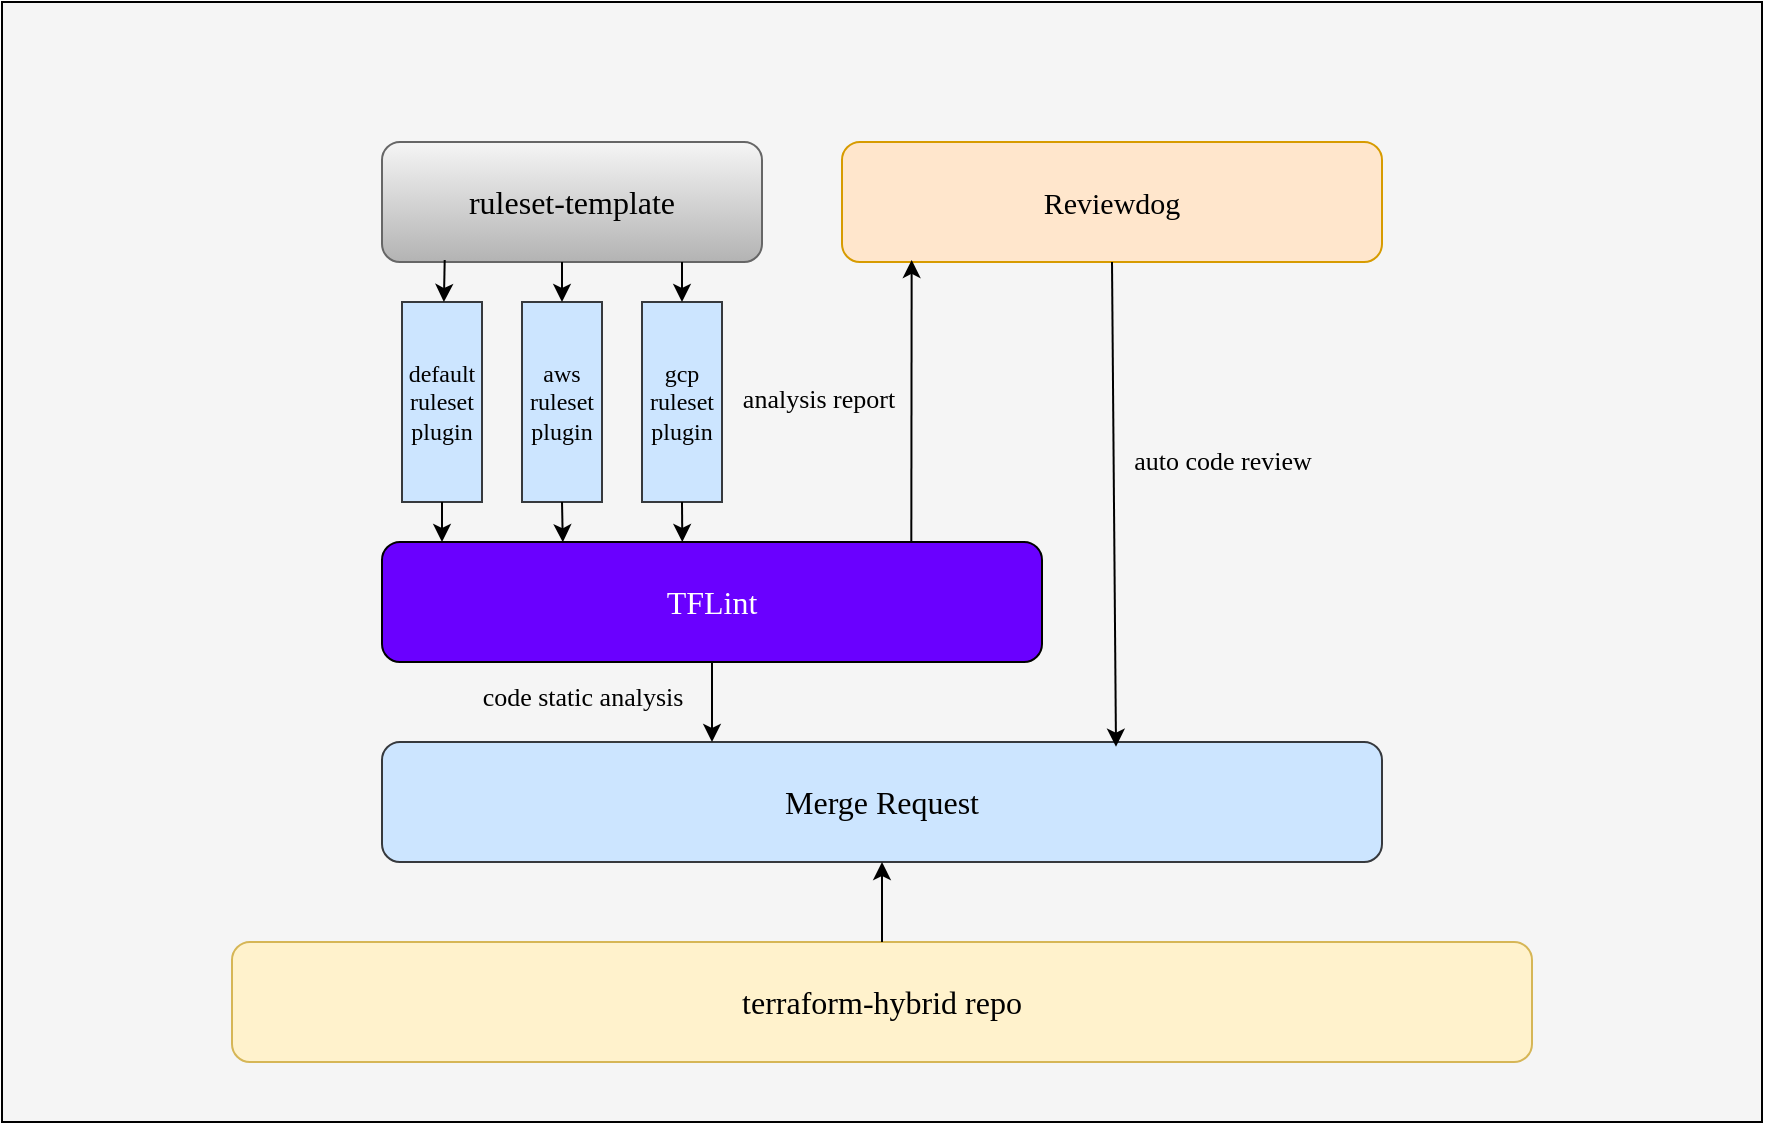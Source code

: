 <mxfile version="21.5.0" type="github">
  <diagram name="Page-1" id="fkKI0QTlj7mYr6Ezj4V3">
    <mxGraphModel dx="1434" dy="802" grid="1" gridSize="10" guides="1" tooltips="1" connect="1" arrows="1" fold="1" page="1" pageScale="1" pageWidth="850" pageHeight="1100" math="0" shadow="0">
      <root>
        <mxCell id="0" />
        <mxCell id="1" parent="0" />
        <mxCell id="PbSWIQ1sl0TQKYi19kek-1" value="" style="rounded=0;whiteSpace=wrap;html=1;fillColor=#f5f5f5;fontColor=#333333;strokeColor=#000000;gradientColor=none;glass=0;shadow=0;fontFamily=Times New Roman;" parent="1" vertex="1">
          <mxGeometry x="160" y="120" width="880" height="560" as="geometry" />
        </mxCell>
        <mxCell id="PbSWIQ1sl0TQKYi19kek-4" value="&lt;font style=&quot;font-size: 16px;&quot;&gt;terraform-hybrid repo&lt;/font&gt;" style="rounded=1;whiteSpace=wrap;html=1;fillColor=#fff2cc;strokeColor=#d6b656;shadow=0;fontFamily=Times New Roman;" parent="1" vertex="1">
          <mxGeometry x="275" y="590" width="650" height="60" as="geometry" />
        </mxCell>
        <mxCell id="y5EaUNvgU3ZK7nc4jMJi-1" value="&lt;font style=&quot;font-size: 16px;&quot;&gt;Merge Request&lt;/font&gt;" style="rounded=1;whiteSpace=wrap;html=1;fillColor=#cce5ff;strokeColor=#36393d;fontFamily=Times New Roman;" parent="1" vertex="1">
          <mxGeometry x="350" y="490" width="500" height="60" as="geometry" />
        </mxCell>
        <mxCell id="y5EaUNvgU3ZK7nc4jMJi-4" value="" style="endArrow=classic;html=1;rounded=0;exitX=0.5;exitY=0;exitDx=0;exitDy=0;entryX=0.5;entryY=1;entryDx=0;entryDy=0;fontFamily=Times New Roman;" parent="1" source="PbSWIQ1sl0TQKYi19kek-4" target="y5EaUNvgU3ZK7nc4jMJi-1" edge="1">
          <mxGeometry width="50" height="50" relative="1" as="geometry">
            <mxPoint x="520" y="470" as="sourcePoint" />
            <mxPoint x="570" y="420" as="targetPoint" />
          </mxGeometry>
        </mxCell>
        <mxCell id="y5EaUNvgU3ZK7nc4jMJi-6" value="&lt;font style=&quot;font-size: 16px;&quot;&gt;TFLint&lt;/font&gt;" style="rounded=1;whiteSpace=wrap;html=1;fillColor=#6a00ff;fontColor=#ffffff;strokeColor=#000000;gradientColor=none;fontFamily=Times New Roman;" parent="1" vertex="1">
          <mxGeometry x="350" y="390" width="330" height="60" as="geometry" />
        </mxCell>
        <mxCell id="y5EaUNvgU3ZK7nc4jMJi-11" value="" style="endArrow=classic;html=1;rounded=0;exitX=0.5;exitY=1;exitDx=0;exitDy=0;fontFamily=Times New Roman;" parent="1" source="y5EaUNvgU3ZK7nc4jMJi-6" edge="1">
          <mxGeometry width="50" height="50" relative="1" as="geometry">
            <mxPoint x="520" y="460" as="sourcePoint" />
            <mxPoint x="515" y="490" as="targetPoint" />
          </mxGeometry>
        </mxCell>
        <mxCell id="y5EaUNvgU3ZK7nc4jMJi-33" value="code static analysis" style="edgeLabel;html=1;align=center;verticalAlign=middle;resizable=0;points=[];labelBackgroundColor=none;fontSize=13;fontFamily=Times New Roman;" parent="y5EaUNvgU3ZK7nc4jMJi-11" vertex="1" connectable="0">
          <mxGeometry x="-0.161" y="3" relative="1" as="geometry">
            <mxPoint x="-68" as="offset" />
          </mxGeometry>
        </mxCell>
        <mxCell id="y5EaUNvgU3ZK7nc4jMJi-13" value="&lt;span style=&quot;font-size: 16px;&quot;&gt;ruleset-template&lt;/span&gt;" style="rounded=1;whiteSpace=wrap;html=1;fillColor=#f5f5f5;strokeColor=#666666;gradientColor=#b3b3b3;fontFamily=Times New Roman;" parent="1" vertex="1">
          <mxGeometry x="350" y="190" width="190" height="60" as="geometry" />
        </mxCell>
        <mxCell id="y5EaUNvgU3ZK7nc4jMJi-15" value="default&lt;br&gt;ruleset&lt;br&gt;plugin" style="rounded=0;whiteSpace=wrap;html=1;fillColor=#cce5ff;strokeColor=#36393d;fontFamily=Times New Roman;" parent="1" vertex="1">
          <mxGeometry x="360" y="270" width="40" height="100" as="geometry" />
        </mxCell>
        <mxCell id="y5EaUNvgU3ZK7nc4jMJi-18" value="aws&lt;br&gt;ruleset&lt;br&gt;plugin" style="rounded=0;whiteSpace=wrap;html=1;fillColor=#cce5ff;strokeColor=#36393d;fontFamily=Times New Roman;" parent="1" vertex="1">
          <mxGeometry x="420" y="270" width="40" height="100" as="geometry" />
        </mxCell>
        <mxCell id="y5EaUNvgU3ZK7nc4jMJi-19" value="gcp&lt;br&gt;ruleset&lt;br&gt;plugin" style="rounded=0;whiteSpace=wrap;html=1;fillColor=#cce5ff;strokeColor=#36393d;fontFamily=Times New Roman;" parent="1" vertex="1">
          <mxGeometry x="480" y="270" width="40" height="100" as="geometry" />
        </mxCell>
        <mxCell id="y5EaUNvgU3ZK7nc4jMJi-20" value="" style="endArrow=classic;html=1;rounded=0;exitX=0.165;exitY=0.983;exitDx=0;exitDy=0;exitPerimeter=0;fontFamily=Times New Roman;" parent="1" source="y5EaUNvgU3ZK7nc4jMJi-13" target="y5EaUNvgU3ZK7nc4jMJi-15" edge="1">
          <mxGeometry width="50" height="50" relative="1" as="geometry">
            <mxPoint x="525" y="460" as="sourcePoint" />
            <mxPoint x="525" y="500" as="targetPoint" />
          </mxGeometry>
        </mxCell>
        <mxCell id="y5EaUNvgU3ZK7nc4jMJi-21" value="" style="endArrow=classic;html=1;rounded=0;entryX=0.5;entryY=0;entryDx=0;entryDy=0;fontFamily=Times New Roman;" parent="1" target="y5EaUNvgU3ZK7nc4jMJi-18" edge="1">
          <mxGeometry width="50" height="50" relative="1" as="geometry">
            <mxPoint x="440" y="250" as="sourcePoint" />
            <mxPoint x="391" y="280" as="targetPoint" />
          </mxGeometry>
        </mxCell>
        <mxCell id="y5EaUNvgU3ZK7nc4jMJi-22" value="" style="endArrow=classic;html=1;rounded=0;entryX=0.5;entryY=0;entryDx=0;entryDy=0;fontFamily=Times New Roman;" parent="1" target="y5EaUNvgU3ZK7nc4jMJi-19" edge="1">
          <mxGeometry width="50" height="50" relative="1" as="geometry">
            <mxPoint x="500" y="250" as="sourcePoint" />
            <mxPoint x="450" y="280" as="targetPoint" />
          </mxGeometry>
        </mxCell>
        <mxCell id="y5EaUNvgU3ZK7nc4jMJi-26" value="" style="endArrow=classic;html=1;rounded=0;exitX=0.5;exitY=1;exitDx=0;exitDy=0;fontFamily=Times New Roman;" parent="1" source="y5EaUNvgU3ZK7nc4jMJi-15" edge="1">
          <mxGeometry width="50" height="50" relative="1" as="geometry">
            <mxPoint x="520" y="440" as="sourcePoint" />
            <mxPoint x="380" y="390" as="targetPoint" />
          </mxGeometry>
        </mxCell>
        <mxCell id="y5EaUNvgU3ZK7nc4jMJi-27" value="" style="endArrow=classic;html=1;rounded=0;exitX=0.5;exitY=1;exitDx=0;exitDy=0;entryX=0.274;entryY=0.002;entryDx=0;entryDy=0;entryPerimeter=0;fontFamily=Times New Roman;" parent="1" source="y5EaUNvgU3ZK7nc4jMJi-18" target="y5EaUNvgU3ZK7nc4jMJi-6" edge="1">
          <mxGeometry width="50" height="50" relative="1" as="geometry">
            <mxPoint x="390" y="380" as="sourcePoint" />
            <mxPoint x="390" y="400" as="targetPoint" />
          </mxGeometry>
        </mxCell>
        <mxCell id="y5EaUNvgU3ZK7nc4jMJi-29" value="" style="endArrow=classic;html=1;rounded=0;exitX=0.5;exitY=1;exitDx=0;exitDy=0;entryX=0.455;entryY=0;entryDx=0;entryDy=0;entryPerimeter=0;fontFamily=Times New Roman;" parent="1" source="y5EaUNvgU3ZK7nc4jMJi-19" target="y5EaUNvgU3ZK7nc4jMJi-6" edge="1">
          <mxGeometry width="50" height="50" relative="1" as="geometry">
            <mxPoint x="450" y="380" as="sourcePoint" />
            <mxPoint x="450" y="400" as="targetPoint" />
          </mxGeometry>
        </mxCell>
        <mxCell id="y5EaUNvgU3ZK7nc4jMJi-30" value="&lt;font style=&quot;font-size: 15px;&quot;&gt;Reviewdog&lt;/font&gt;" style="rounded=1;whiteSpace=wrap;html=1;fillColor=#ffe6cc;strokeColor=#d79b00;fontFamily=Times New Roman;" parent="1" vertex="1">
          <mxGeometry x="580" y="190" width="270" height="60" as="geometry" />
        </mxCell>
        <mxCell id="y5EaUNvgU3ZK7nc4jMJi-31" value="" style="endArrow=classic;html=1;rounded=0;entryX=0.129;entryY=0.983;entryDx=0;entryDy=0;entryPerimeter=0;exitX=0.802;exitY=0.002;exitDx=0;exitDy=0;exitPerimeter=0;fontFamily=Times New Roman;" parent="1" source="y5EaUNvgU3ZK7nc4jMJi-6" target="y5EaUNvgU3ZK7nc4jMJi-30" edge="1">
          <mxGeometry width="50" height="50" relative="1" as="geometry">
            <mxPoint x="615" y="390" as="sourcePoint" />
            <mxPoint x="610" y="560" as="targetPoint" />
          </mxGeometry>
        </mxCell>
        <mxCell id="y5EaUNvgU3ZK7nc4jMJi-34" value="&lt;font style=&quot;font-size: 13px;&quot;&gt;analysis report&lt;/font&gt;" style="edgeLabel;html=1;align=center;verticalAlign=middle;resizable=0;points=[];labelBackgroundColor=none;fontSize=13;fontFamily=Times New Roman;" parent="1" vertex="1" connectable="0">
          <mxGeometry x="553" y="319.997" as="geometry">
            <mxPoint x="15" y="-2" as="offset" />
          </mxGeometry>
        </mxCell>
        <mxCell id="y5EaUNvgU3ZK7nc4jMJi-35" value="" style="endArrow=classic;html=1;rounded=0;exitX=0.5;exitY=1;exitDx=0;exitDy=0;entryX=0.734;entryY=0.039;entryDx=0;entryDy=0;entryPerimeter=0;fontFamily=Times New Roman;" parent="1" source="y5EaUNvgU3ZK7nc4jMJi-30" target="y5EaUNvgU3ZK7nc4jMJi-1" edge="1">
          <mxGeometry width="50" height="50" relative="1" as="geometry">
            <mxPoint x="520" y="440" as="sourcePoint" />
            <mxPoint x="570" y="390" as="targetPoint" />
          </mxGeometry>
        </mxCell>
        <mxCell id="y5EaUNvgU3ZK7nc4jMJi-36" value="auto code review" style="edgeLabel;html=1;align=center;verticalAlign=middle;resizable=0;points=[];fontSize=13;labelBackgroundColor=none;fontFamily=Times New Roman;" parent="y5EaUNvgU3ZK7nc4jMJi-35" vertex="1" connectable="0">
          <mxGeometry x="-0.183" y="-1" relative="1" as="geometry">
            <mxPoint x="55" as="offset" />
          </mxGeometry>
        </mxCell>
      </root>
    </mxGraphModel>
  </diagram>
</mxfile>
